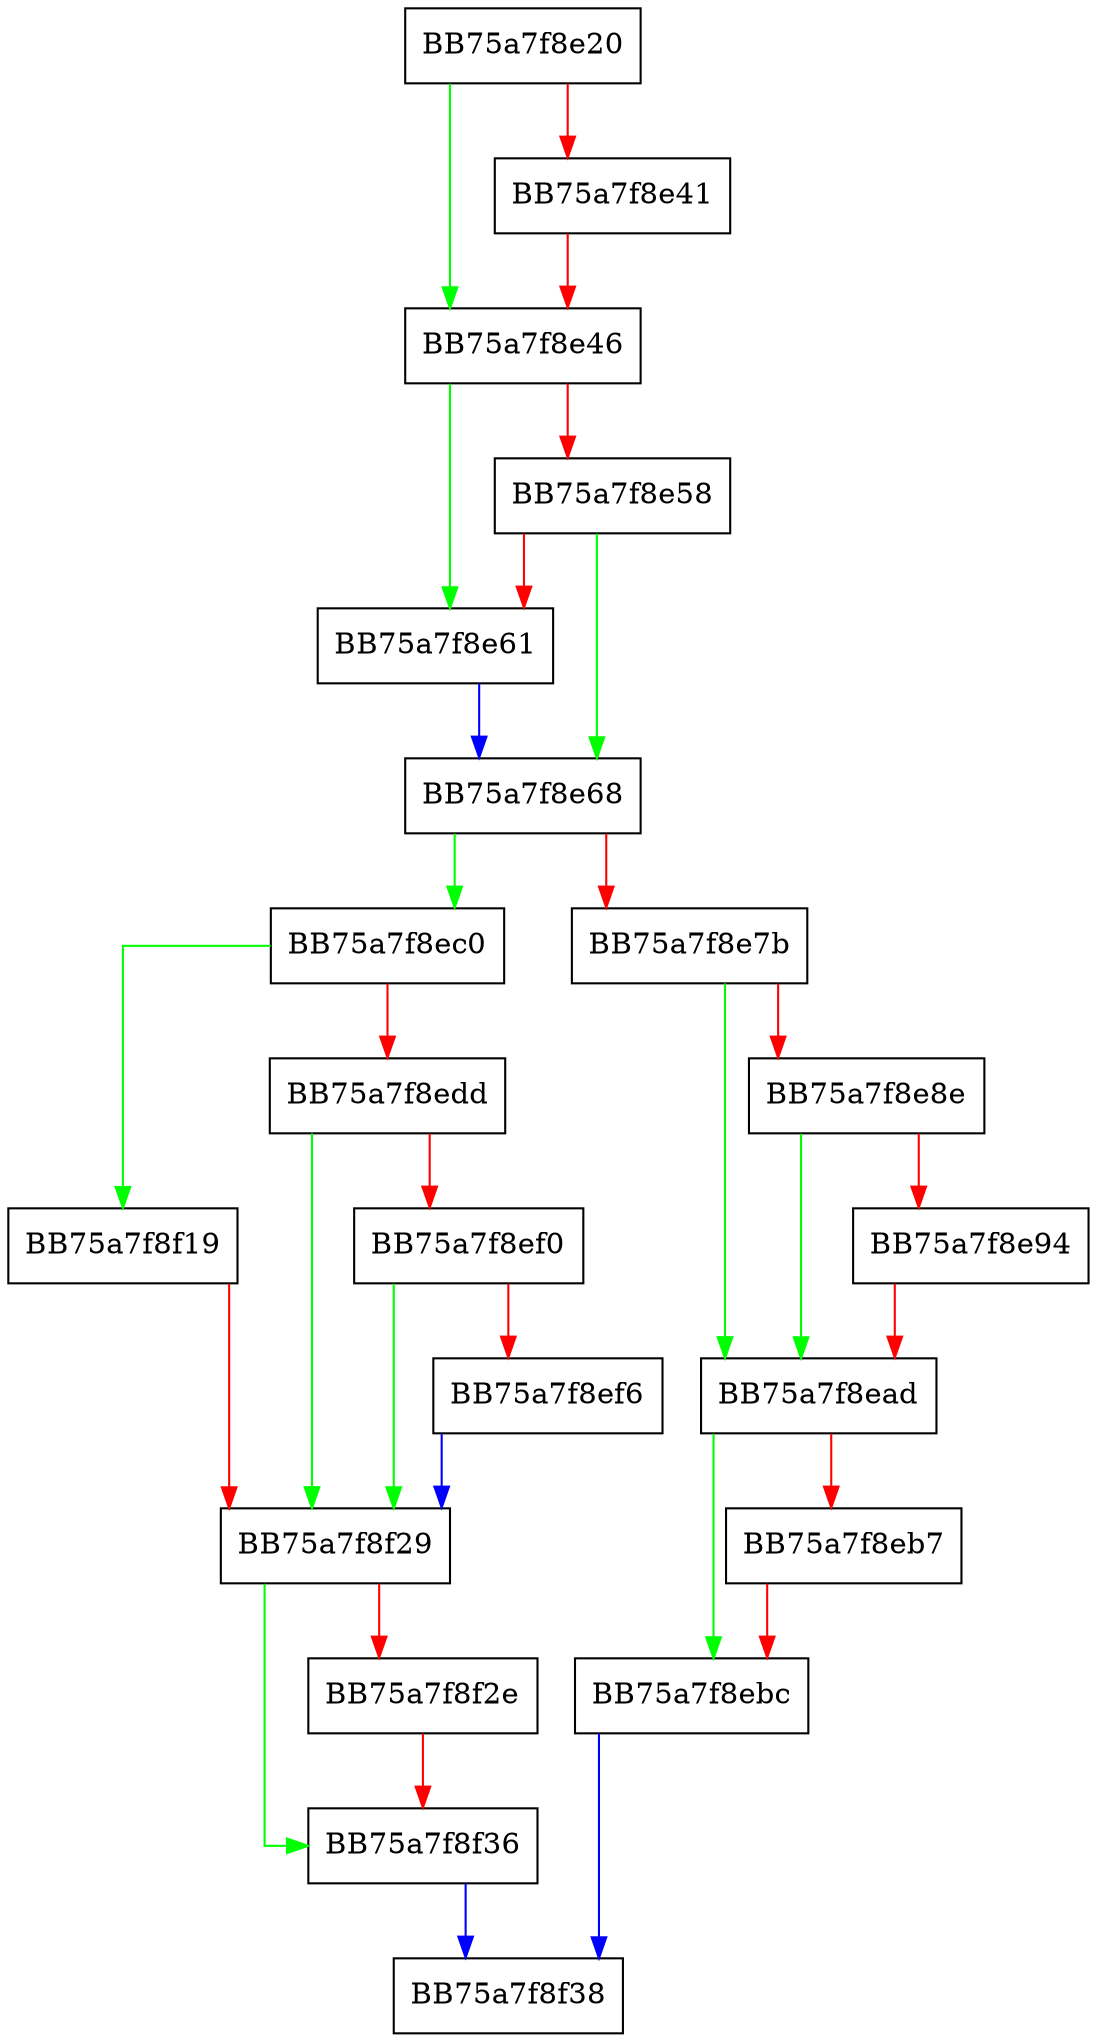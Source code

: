 digraph RenameFile {
  node [shape="box"];
  graph [splines=ortho];
  BB75a7f8e20 -> BB75a7f8e46 [color="green"];
  BB75a7f8e20 -> BB75a7f8e41 [color="red"];
  BB75a7f8e41 -> BB75a7f8e46 [color="red"];
  BB75a7f8e46 -> BB75a7f8e61 [color="green"];
  BB75a7f8e46 -> BB75a7f8e58 [color="red"];
  BB75a7f8e58 -> BB75a7f8e68 [color="green"];
  BB75a7f8e58 -> BB75a7f8e61 [color="red"];
  BB75a7f8e61 -> BB75a7f8e68 [color="blue"];
  BB75a7f8e68 -> BB75a7f8ec0 [color="green"];
  BB75a7f8e68 -> BB75a7f8e7b [color="red"];
  BB75a7f8e7b -> BB75a7f8ead [color="green"];
  BB75a7f8e7b -> BB75a7f8e8e [color="red"];
  BB75a7f8e8e -> BB75a7f8ead [color="green"];
  BB75a7f8e8e -> BB75a7f8e94 [color="red"];
  BB75a7f8e94 -> BB75a7f8ead [color="red"];
  BB75a7f8ead -> BB75a7f8ebc [color="green"];
  BB75a7f8ead -> BB75a7f8eb7 [color="red"];
  BB75a7f8eb7 -> BB75a7f8ebc [color="red"];
  BB75a7f8ebc -> BB75a7f8f38 [color="blue"];
  BB75a7f8ec0 -> BB75a7f8f19 [color="green"];
  BB75a7f8ec0 -> BB75a7f8edd [color="red"];
  BB75a7f8edd -> BB75a7f8f29 [color="green"];
  BB75a7f8edd -> BB75a7f8ef0 [color="red"];
  BB75a7f8ef0 -> BB75a7f8f29 [color="green"];
  BB75a7f8ef0 -> BB75a7f8ef6 [color="red"];
  BB75a7f8ef6 -> BB75a7f8f29 [color="blue"];
  BB75a7f8f19 -> BB75a7f8f29 [color="red"];
  BB75a7f8f29 -> BB75a7f8f36 [color="green"];
  BB75a7f8f29 -> BB75a7f8f2e [color="red"];
  BB75a7f8f2e -> BB75a7f8f36 [color="red"];
  BB75a7f8f36 -> BB75a7f8f38 [color="blue"];
}